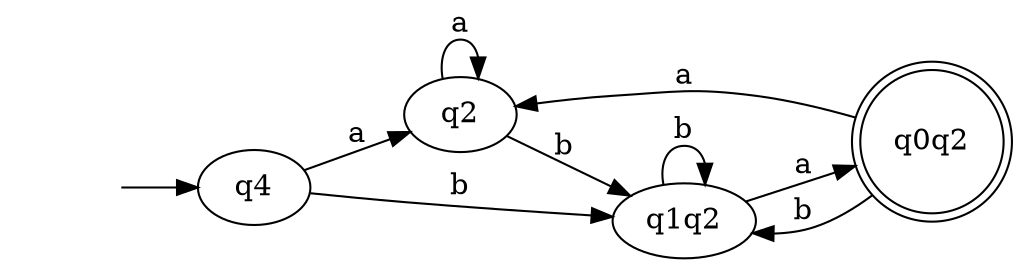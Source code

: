 digraph reversed_ndfa_2
{
	rankdir =  LR; node_start [label = "", shape = none]; 
	node_start ->  q4; 
	q0q2 [label =q0q2, shape = doublecircle]; 
	q4 -> q2 [label=a]; 
	q4 -> q1q2 [label=b]; 
	q2 -> q2 [label=a]; 
	q2 -> q1q2 [label=b]; 
	q1q2 -> q0q2 [label=a]; 
	q1q2 -> q1q2 [label=b]; 
	q0q2 -> q2 [label=a]; 
	q0q2 -> q1q2 [label=b]; 
}